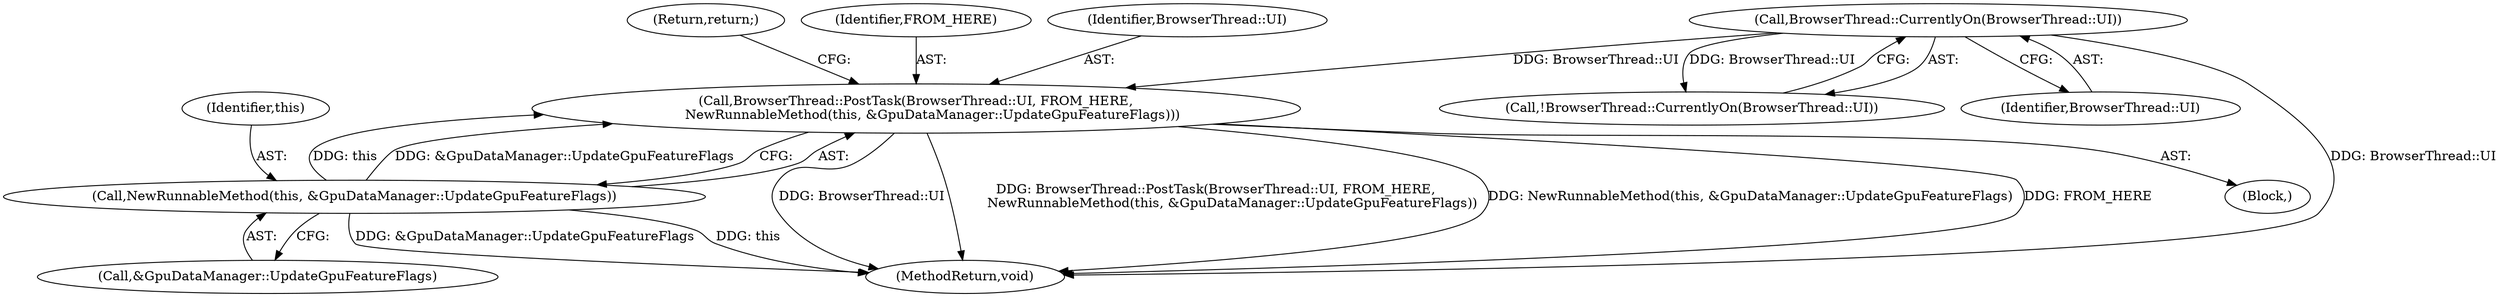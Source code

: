 digraph "0_Chrome_87c724d81f0210494211cd36814c4cb2cf4c4bd1@API" {
"1000107" [label="(Call,BrowserThread::PostTask(BrowserThread::UI, FROM_HERE,\n        NewRunnableMethod(this, &GpuDataManager::UpdateGpuFeatureFlags)))"];
"1000104" [label="(Call,BrowserThread::CurrentlyOn(BrowserThread::UI))"];
"1000110" [label="(Call,NewRunnableMethod(this, &GpuDataManager::UpdateGpuFeatureFlags))"];
"1000114" [label="(Return,return;)"];
"1000110" [label="(Call,NewRunnableMethod(this, &GpuDataManager::UpdateGpuFeatureFlags))"];
"1000103" [label="(Call,!BrowserThread::CurrentlyOn(BrowserThread::UI))"];
"1000104" [label="(Call,BrowserThread::CurrentlyOn(BrowserThread::UI))"];
"1000107" [label="(Call,BrowserThread::PostTask(BrowserThread::UI, FROM_HERE,\n        NewRunnableMethod(this, &GpuDataManager::UpdateGpuFeatureFlags)))"];
"1000111" [label="(Identifier,this)"];
"1000109" [label="(Identifier,FROM_HERE)"];
"1000106" [label="(Block,)"];
"1000112" [label="(Call,&GpuDataManager::UpdateGpuFeatureFlags)"];
"1000108" [label="(Identifier,BrowserThread::UI)"];
"1000181" [label="(MethodReturn,void)"];
"1000105" [label="(Identifier,BrowserThread::UI)"];
"1000107" -> "1000106"  [label="AST: "];
"1000107" -> "1000110"  [label="CFG: "];
"1000108" -> "1000107"  [label="AST: "];
"1000109" -> "1000107"  [label="AST: "];
"1000110" -> "1000107"  [label="AST: "];
"1000114" -> "1000107"  [label="CFG: "];
"1000107" -> "1000181"  [label="DDG: BrowserThread::UI"];
"1000107" -> "1000181"  [label="DDG: BrowserThread::PostTask(BrowserThread::UI, FROM_HERE,\n        NewRunnableMethod(this, &GpuDataManager::UpdateGpuFeatureFlags))"];
"1000107" -> "1000181"  [label="DDG: NewRunnableMethod(this, &GpuDataManager::UpdateGpuFeatureFlags)"];
"1000107" -> "1000181"  [label="DDG: FROM_HERE"];
"1000104" -> "1000107"  [label="DDG: BrowserThread::UI"];
"1000110" -> "1000107"  [label="DDG: this"];
"1000110" -> "1000107"  [label="DDG: &GpuDataManager::UpdateGpuFeatureFlags"];
"1000104" -> "1000103"  [label="AST: "];
"1000104" -> "1000105"  [label="CFG: "];
"1000105" -> "1000104"  [label="AST: "];
"1000103" -> "1000104"  [label="CFG: "];
"1000104" -> "1000181"  [label="DDG: BrowserThread::UI"];
"1000104" -> "1000103"  [label="DDG: BrowserThread::UI"];
"1000110" -> "1000112"  [label="CFG: "];
"1000111" -> "1000110"  [label="AST: "];
"1000112" -> "1000110"  [label="AST: "];
"1000110" -> "1000181"  [label="DDG: &GpuDataManager::UpdateGpuFeatureFlags"];
"1000110" -> "1000181"  [label="DDG: this"];
}
